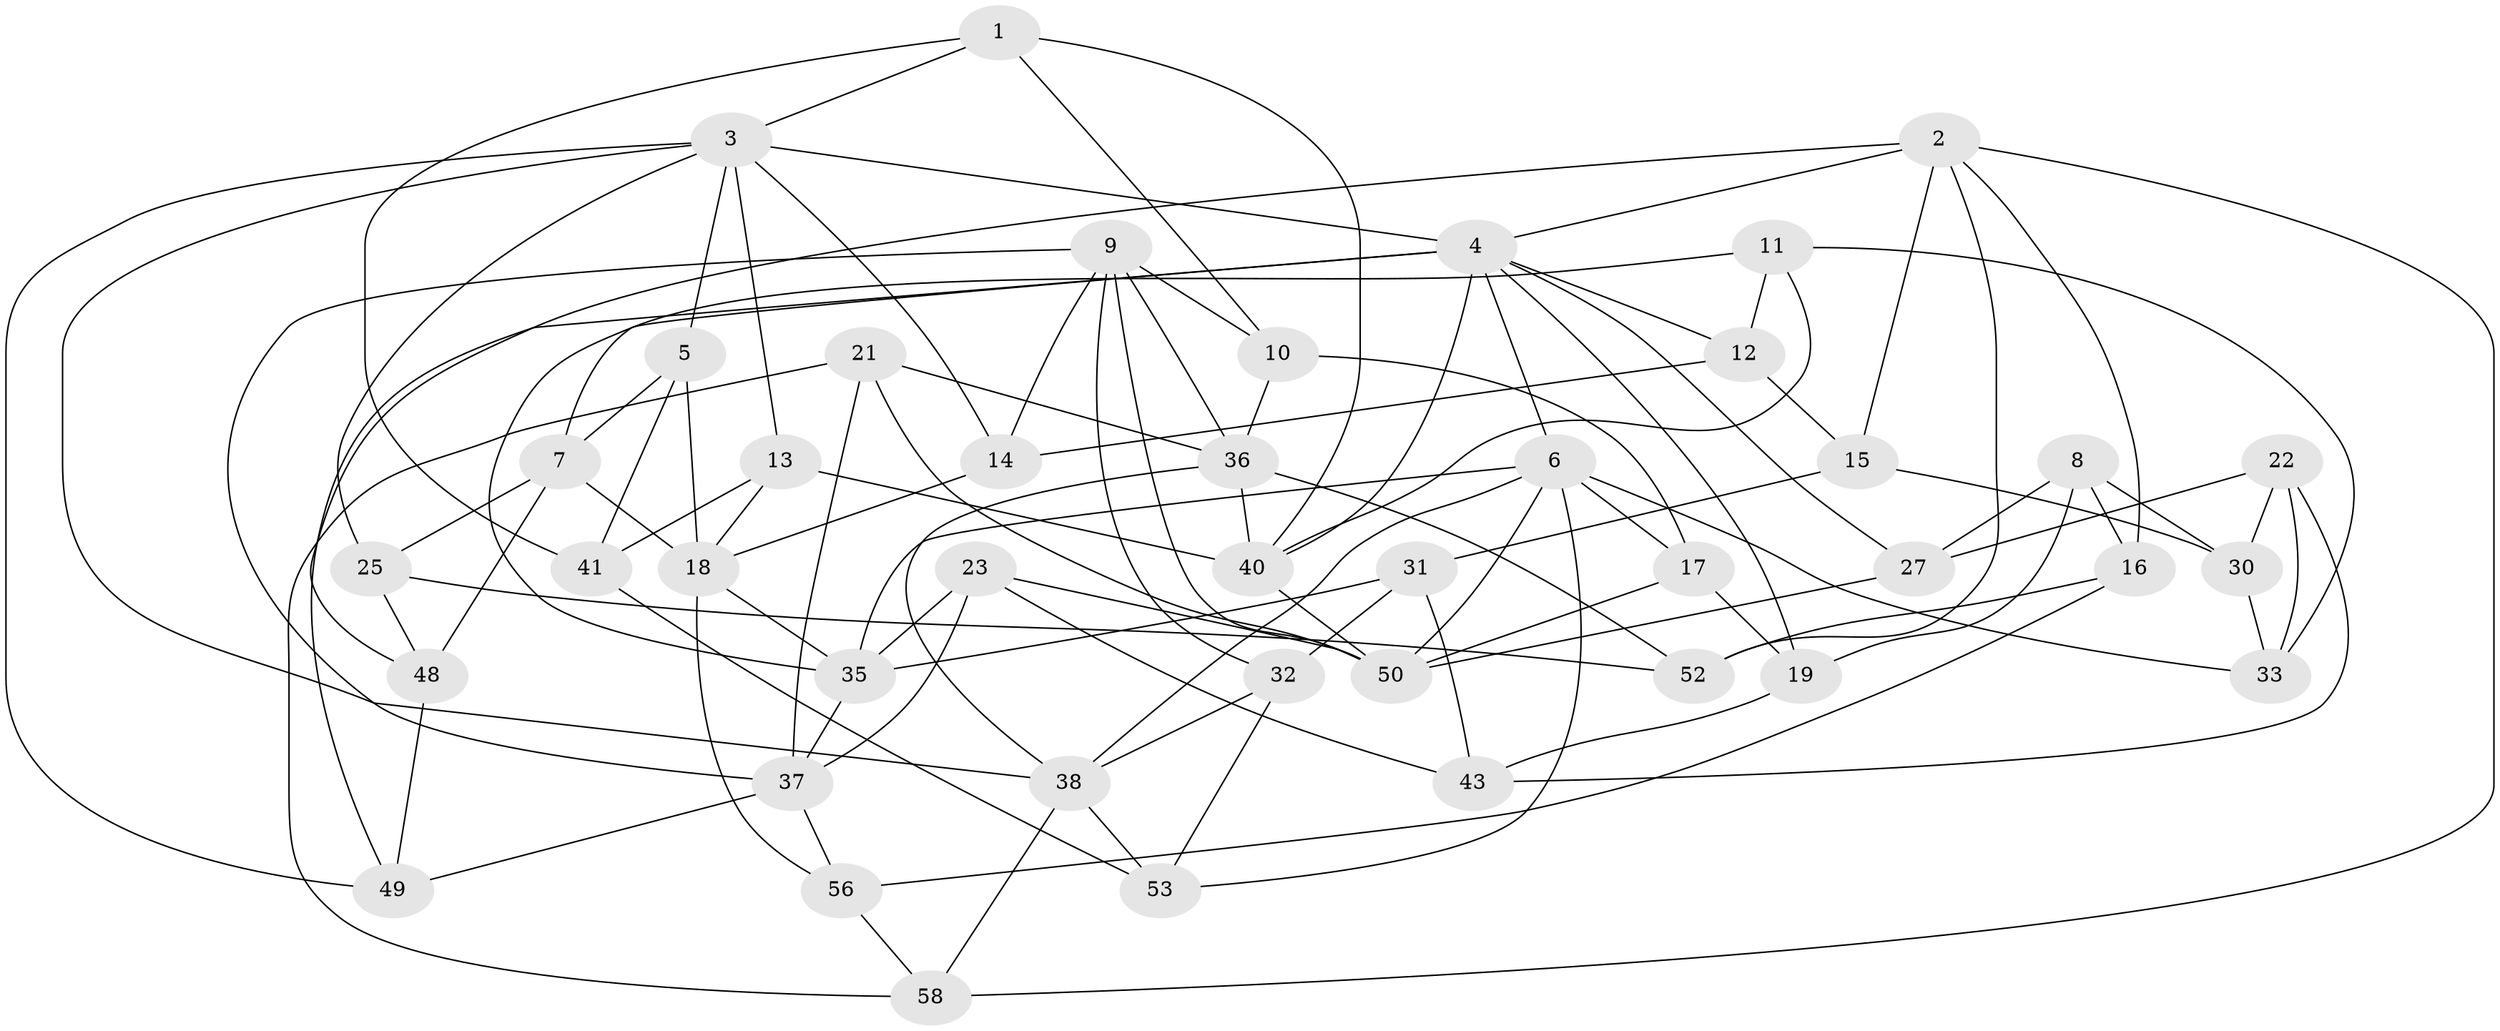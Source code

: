 // original degree distribution, {4: 1.0}
// Generated by graph-tools (version 1.1) at 2025/20/03/04/25 18:20:29]
// undirected, 42 vertices, 100 edges
graph export_dot {
graph [start="1"]
  node [color=gray90,style=filled];
  1;
  2 [super="+26"];
  3 [super="+44+42"];
  4 [super="+46+39+29"];
  5;
  6 [super="+20"];
  7 [super="+54"];
  8;
  9 [super="+34"];
  10;
  11;
  12;
  13;
  14;
  15;
  16;
  17;
  18 [super="+28"];
  19;
  21;
  22;
  23;
  25;
  27;
  30;
  31;
  32;
  33;
  35 [super="+45"];
  36 [super="+57"];
  37 [super="+59"];
  38 [super="+51"];
  40 [super="+47"];
  41;
  43;
  48;
  49;
  50 [super="+55+60"];
  52;
  53;
  56;
  58;
  1 -- 40;
  1 -- 41;
  1 -- 10;
  1 -- 3;
  2 -- 16;
  2 -- 15;
  2 -- 4;
  2 -- 48;
  2 -- 58;
  2 -- 52;
  3 -- 38;
  3 -- 5;
  3 -- 49;
  3 -- 4;
  3 -- 13;
  3 -- 25;
  3 -- 14;
  4 -- 27;
  4 -- 7 [weight=2];
  4 -- 19;
  4 -- 12;
  4 -- 49;
  4 -- 40;
  4 -- 6;
  5 -- 41;
  5 -- 7;
  5 -- 18;
  6 -- 53;
  6 -- 35;
  6 -- 38;
  6 -- 17;
  6 -- 33;
  6 -- 50 [weight=2];
  7 -- 48;
  7 -- 25;
  7 -- 18;
  8 -- 27;
  8 -- 16;
  8 -- 30;
  8 -- 19;
  9 -- 37;
  9 -- 36;
  9 -- 32;
  9 -- 10;
  9 -- 14;
  9 -- 50;
  10 -- 36;
  10 -- 17;
  11 -- 12;
  11 -- 33;
  11 -- 40;
  11 -- 35;
  12 -- 14;
  12 -- 15;
  13 -- 18;
  13 -- 41;
  13 -- 40;
  14 -- 18;
  15 -- 30;
  15 -- 31;
  16 -- 52;
  16 -- 56;
  17 -- 19;
  17 -- 50;
  18 -- 56;
  18 -- 35;
  19 -- 43;
  21 -- 36;
  21 -- 58;
  21 -- 50;
  21 -- 37;
  22 -- 43;
  22 -- 33;
  22 -- 27;
  22 -- 30;
  23 -- 35;
  23 -- 43;
  23 -- 50;
  23 -- 37;
  25 -- 52;
  25 -- 48;
  27 -- 50;
  30 -- 33;
  31 -- 32;
  31 -- 35;
  31 -- 43;
  32 -- 53;
  32 -- 38;
  35 -- 37;
  36 -- 52;
  36 -- 40;
  36 -- 38;
  37 -- 49;
  37 -- 56;
  38 -- 53;
  38 -- 58;
  40 -- 50;
  41 -- 53;
  48 -- 49;
  56 -- 58;
}
